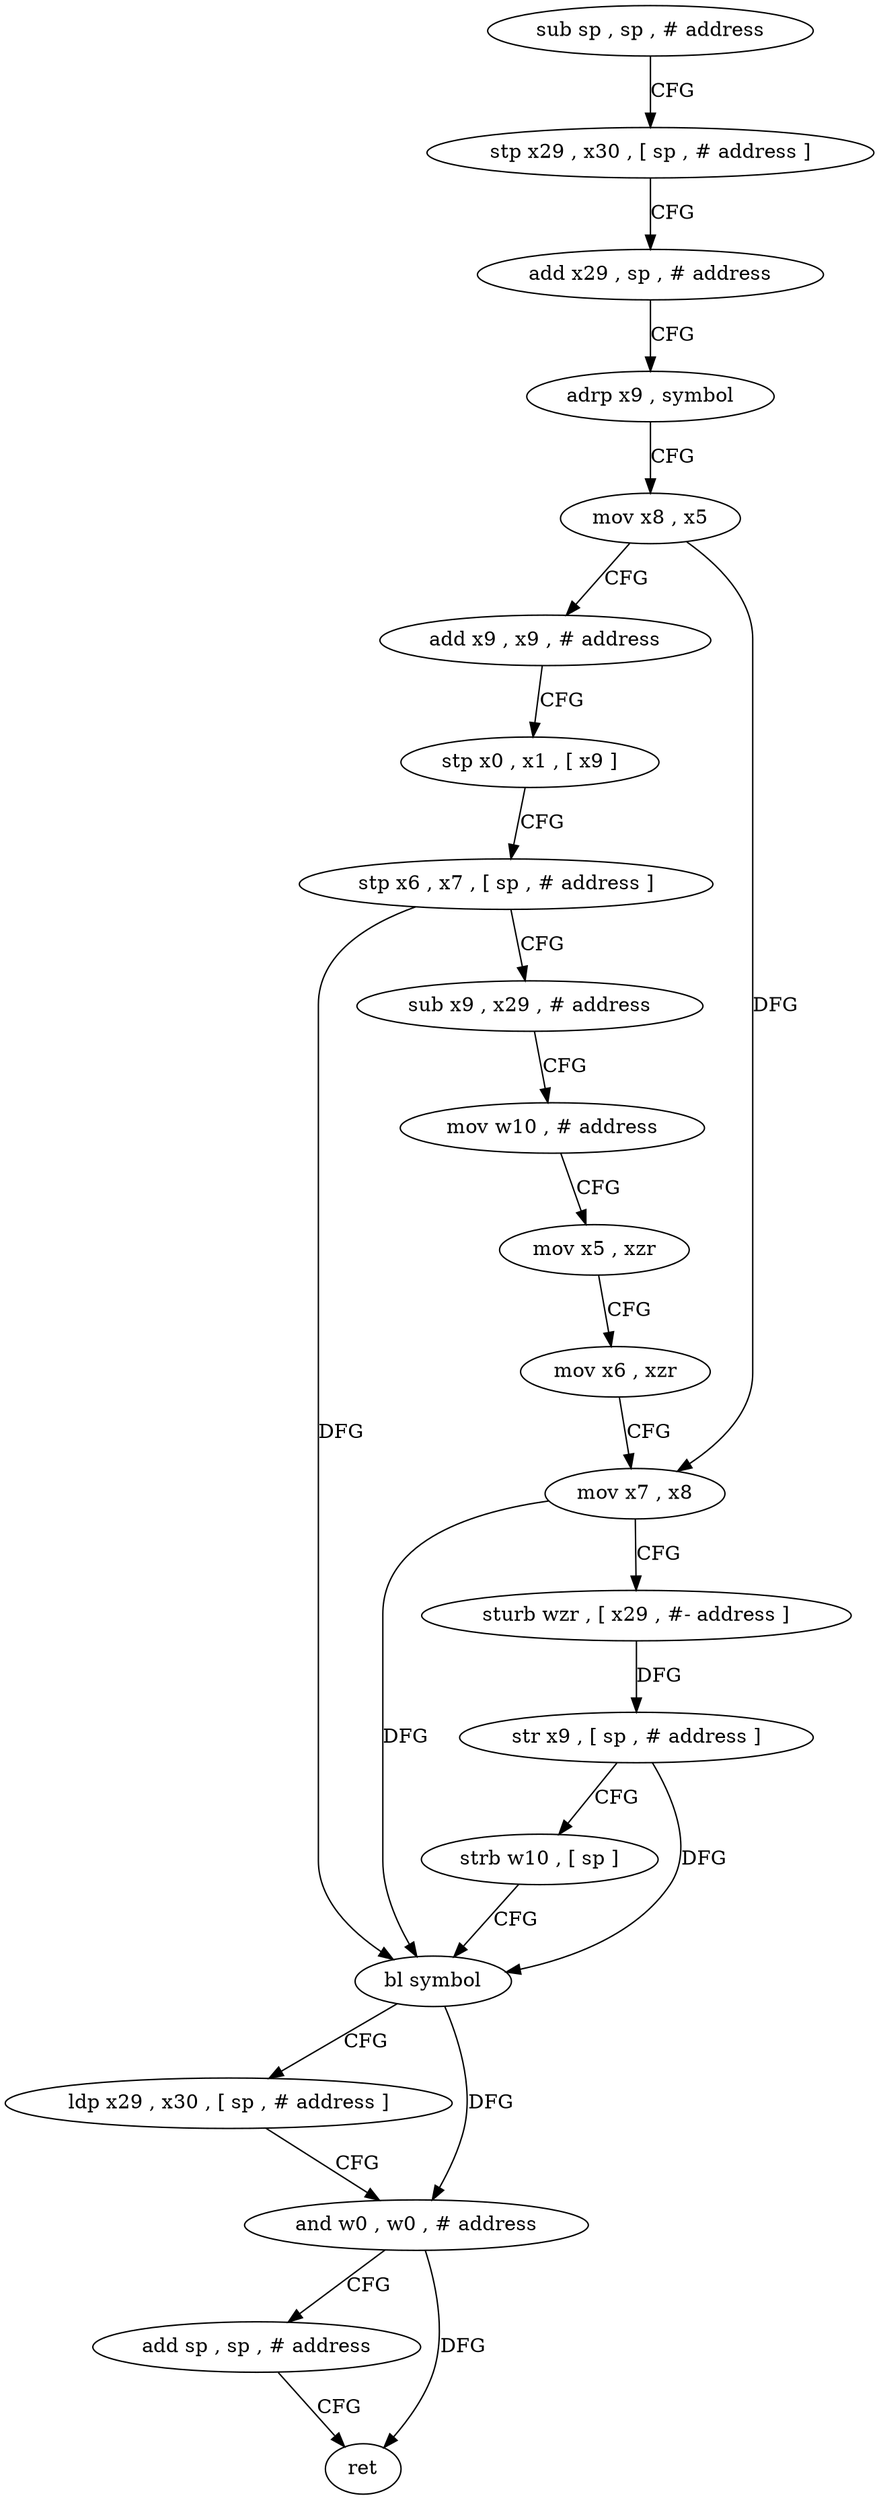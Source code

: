 digraph "func" {
"4210916" [label = "sub sp , sp , # address" ]
"4210920" [label = "stp x29 , x30 , [ sp , # address ]" ]
"4210924" [label = "add x29 , sp , # address" ]
"4210928" [label = "adrp x9 , symbol" ]
"4210932" [label = "mov x8 , x5" ]
"4210936" [label = "add x9 , x9 , # address" ]
"4210940" [label = "stp x0 , x1 , [ x9 ]" ]
"4210944" [label = "stp x6 , x7 , [ sp , # address ]" ]
"4210948" [label = "sub x9 , x29 , # address" ]
"4210952" [label = "mov w10 , # address" ]
"4210956" [label = "mov x5 , xzr" ]
"4210960" [label = "mov x6 , xzr" ]
"4210964" [label = "mov x7 , x8" ]
"4210968" [label = "sturb wzr , [ x29 , #- address ]" ]
"4210972" [label = "str x9 , [ sp , # address ]" ]
"4210976" [label = "strb w10 , [ sp ]" ]
"4210980" [label = "bl symbol" ]
"4210984" [label = "ldp x29 , x30 , [ sp , # address ]" ]
"4210988" [label = "and w0 , w0 , # address" ]
"4210992" [label = "add sp , sp , # address" ]
"4210996" [label = "ret" ]
"4210916" -> "4210920" [ label = "CFG" ]
"4210920" -> "4210924" [ label = "CFG" ]
"4210924" -> "4210928" [ label = "CFG" ]
"4210928" -> "4210932" [ label = "CFG" ]
"4210932" -> "4210936" [ label = "CFG" ]
"4210932" -> "4210964" [ label = "DFG" ]
"4210936" -> "4210940" [ label = "CFG" ]
"4210940" -> "4210944" [ label = "CFG" ]
"4210944" -> "4210948" [ label = "CFG" ]
"4210944" -> "4210980" [ label = "DFG" ]
"4210948" -> "4210952" [ label = "CFG" ]
"4210952" -> "4210956" [ label = "CFG" ]
"4210956" -> "4210960" [ label = "CFG" ]
"4210960" -> "4210964" [ label = "CFG" ]
"4210964" -> "4210968" [ label = "CFG" ]
"4210964" -> "4210980" [ label = "DFG" ]
"4210968" -> "4210972" [ label = "DFG" ]
"4210972" -> "4210976" [ label = "CFG" ]
"4210972" -> "4210980" [ label = "DFG" ]
"4210976" -> "4210980" [ label = "CFG" ]
"4210980" -> "4210984" [ label = "CFG" ]
"4210980" -> "4210988" [ label = "DFG" ]
"4210984" -> "4210988" [ label = "CFG" ]
"4210988" -> "4210992" [ label = "CFG" ]
"4210988" -> "4210996" [ label = "DFG" ]
"4210992" -> "4210996" [ label = "CFG" ]
}
